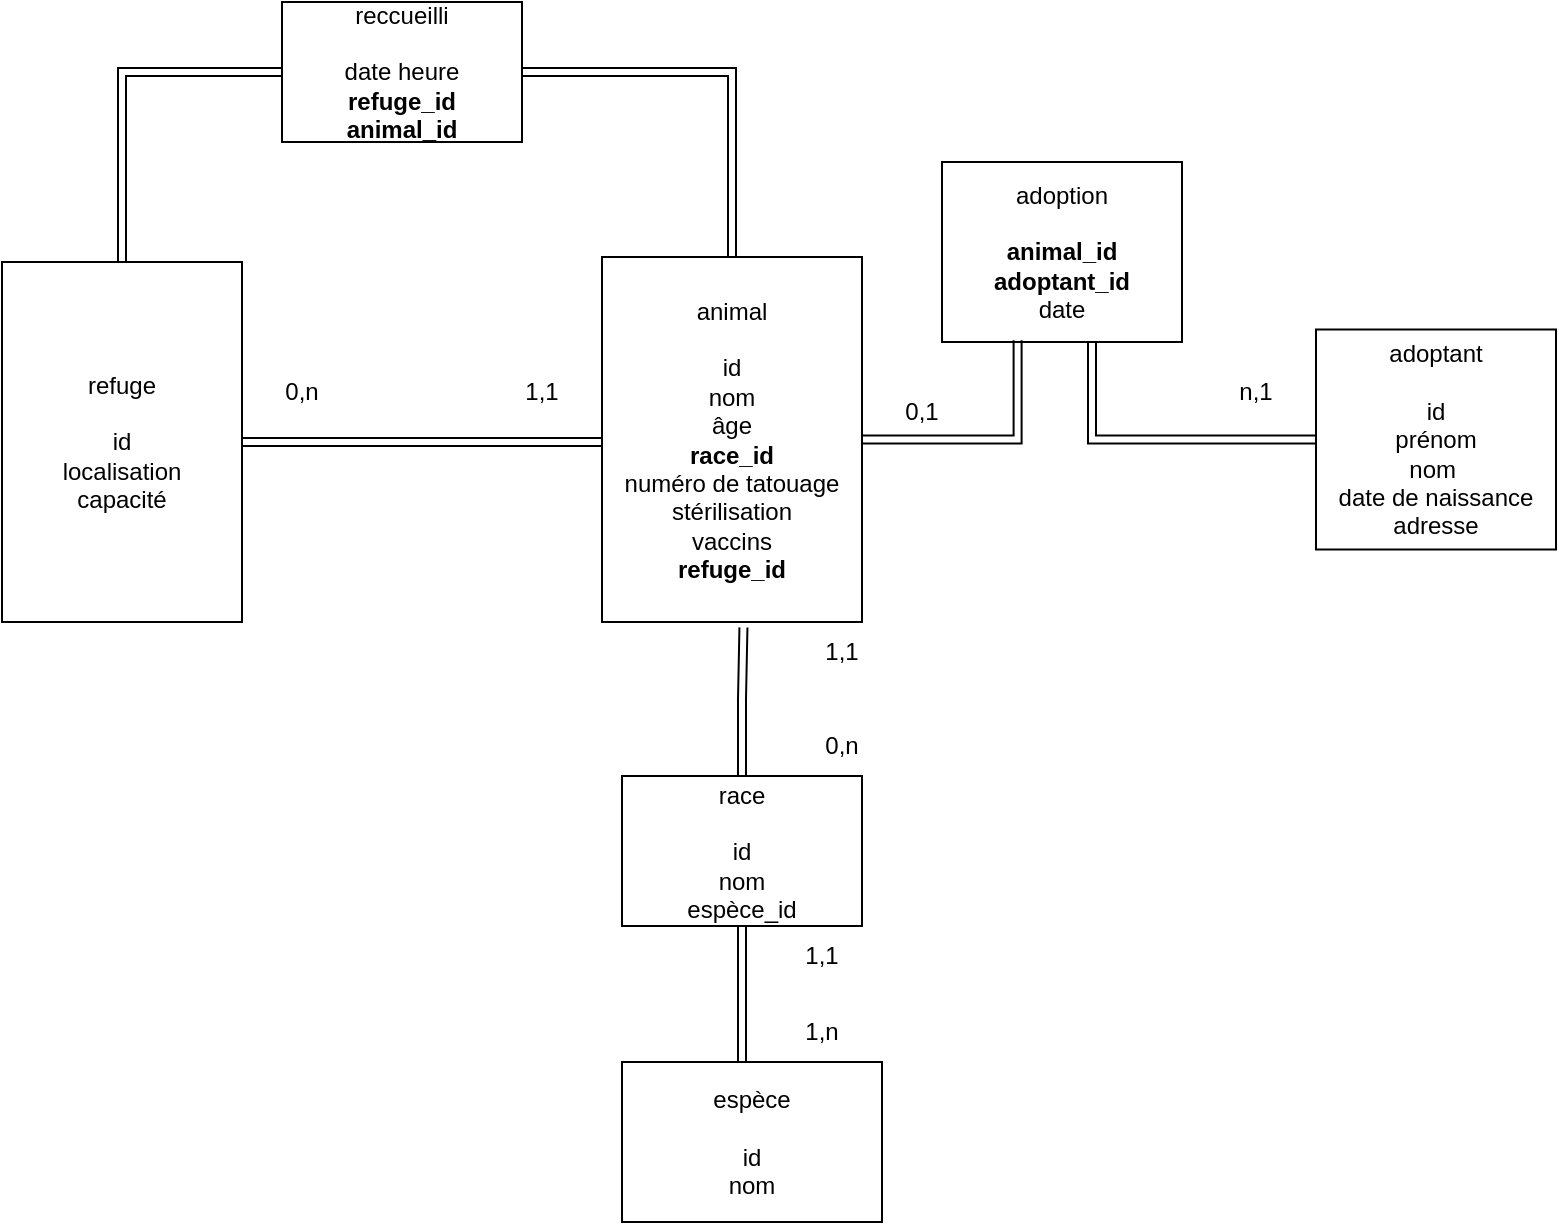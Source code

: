 <mxfile version="24.7.6">
  <diagram name="Page-1" id="1vea0BRkQrI_Xqs_IZSW">
    <mxGraphModel dx="1195" dy="578" grid="1" gridSize="10" guides="1" tooltips="1" connect="1" arrows="1" fold="1" page="1" pageScale="1" pageWidth="827" pageHeight="1169" math="0" shadow="0">
      <root>
        <mxCell id="0" />
        <mxCell id="1" parent="0" />
        <mxCell id="FokrrxvagGkeB40d7ynf-37" style="edgeStyle=orthogonalEdgeStyle;rounded=0;orthogonalLoop=1;jettySize=auto;html=1;entryX=1;entryY=0.5;entryDx=0;entryDy=0;exitX=0.5;exitY=0;exitDx=0;exitDy=0;shape=link;" edge="1" parent="1" source="FokrrxvagGkeB40d7ynf-1" target="FokrrxvagGkeB40d7ynf-25">
          <mxGeometry relative="1" as="geometry" />
        </mxCell>
        <mxCell id="FokrrxvagGkeB40d7ynf-1" value="animal&lt;div&gt;&lt;br&gt;&lt;/div&gt;&lt;div&gt;id&lt;/div&gt;&lt;div&gt;nom&lt;/div&gt;&lt;div&gt;âge&lt;/div&gt;&lt;div&gt;&lt;b&gt;race_id&lt;/b&gt;&lt;/div&gt;&lt;div&gt;numéro de tatouage&lt;/div&gt;&lt;div&gt;stérilisation&lt;/div&gt;&lt;div&gt;vaccins&lt;/div&gt;&lt;div&gt;&lt;b&gt;refuge_id&lt;/b&gt;&lt;/div&gt;" style="rounded=0;whiteSpace=wrap;html=1;" vertex="1" parent="1">
          <mxGeometry x="350" y="287.5" width="130" height="182.5" as="geometry" />
        </mxCell>
        <mxCell id="FokrrxvagGkeB40d7ynf-2" value="adoptant&lt;div&gt;&lt;br&gt;&lt;/div&gt;&lt;div&gt;id&lt;/div&gt;&lt;div&gt;prénom&lt;/div&gt;&lt;div&gt;nom&amp;nbsp;&lt;/div&gt;&lt;div&gt;date de naissance&lt;/div&gt;&lt;div&gt;adresse&lt;/div&gt;" style="rounded=0;whiteSpace=wrap;html=1;" vertex="1" parent="1">
          <mxGeometry x="707" y="323.75" width="120" height="110" as="geometry" />
        </mxCell>
        <mxCell id="FokrrxvagGkeB40d7ynf-11" value="espèce&lt;div&gt;&lt;br&gt;&lt;/div&gt;&lt;div&gt;id&lt;/div&gt;&lt;div&gt;nom&lt;/div&gt;" style="rounded=0;whiteSpace=wrap;html=1;" vertex="1" parent="1">
          <mxGeometry x="360" y="690" width="130" height="80" as="geometry" />
        </mxCell>
        <mxCell id="FokrrxvagGkeB40d7ynf-25" value="reccueilli&lt;div&gt;&lt;br&gt;&lt;div&gt;date heure&lt;/div&gt;&lt;/div&gt;&lt;div&gt;&lt;b&gt;refuge_id&lt;/b&gt;&lt;/div&gt;&lt;div&gt;&lt;b&gt;animal_id&lt;/b&gt;&lt;/div&gt;" style="rounded=0;whiteSpace=wrap;html=1;" vertex="1" parent="1">
          <mxGeometry x="190" y="160" width="120" height="70" as="geometry" />
        </mxCell>
        <mxCell id="FokrrxvagGkeB40d7ynf-28" value="adoption&lt;div&gt;&lt;br&gt;&lt;/div&gt;&lt;div&gt;&lt;b&gt;animal_id&lt;/b&gt;&lt;/div&gt;&lt;div&gt;&lt;b&gt;adoptant_id&lt;/b&gt;&lt;/div&gt;&lt;div&gt;date&lt;/div&gt;" style="rounded=0;whiteSpace=wrap;html=1;" vertex="1" parent="1">
          <mxGeometry x="520" y="240" width="120" height="90" as="geometry" />
        </mxCell>
        <mxCell id="FokrrxvagGkeB40d7ynf-29" style="edgeStyle=orthogonalEdgeStyle;rounded=0;orthogonalLoop=1;jettySize=auto;html=1;entryX=0.315;entryY=0.99;entryDx=0;entryDy=0;entryPerimeter=0;shape=link;" edge="1" parent="1" source="FokrrxvagGkeB40d7ynf-1" target="FokrrxvagGkeB40d7ynf-28">
          <mxGeometry relative="1" as="geometry" />
        </mxCell>
        <mxCell id="FokrrxvagGkeB40d7ynf-30" style="edgeStyle=orthogonalEdgeStyle;rounded=0;orthogonalLoop=1;jettySize=auto;html=1;entryX=0.625;entryY=1.006;entryDx=0;entryDy=0;entryPerimeter=0;shape=link;" edge="1" parent="1" source="FokrrxvagGkeB40d7ynf-2" target="FokrrxvagGkeB40d7ynf-28">
          <mxGeometry relative="1" as="geometry" />
        </mxCell>
        <mxCell id="FokrrxvagGkeB40d7ynf-38" style="edgeStyle=orthogonalEdgeStyle;rounded=0;orthogonalLoop=1;jettySize=auto;html=1;entryX=0;entryY=0.5;entryDx=0;entryDy=0;exitX=0.5;exitY=0;exitDx=0;exitDy=0;shape=link;" edge="1" parent="1" source="FokrrxvagGkeB40d7ynf-33" target="FokrrxvagGkeB40d7ynf-25">
          <mxGeometry relative="1" as="geometry" />
        </mxCell>
        <mxCell id="FokrrxvagGkeB40d7ynf-33" value="refuge&lt;div&gt;&lt;br&gt;&lt;/div&gt;&lt;div&gt;id&lt;/div&gt;&lt;div&gt;localisation&lt;/div&gt;&lt;div&gt;capacité&lt;/div&gt;" style="rounded=0;whiteSpace=wrap;html=1;" vertex="1" parent="1">
          <mxGeometry x="50" y="290" width="120" height="180" as="geometry" />
        </mxCell>
        <mxCell id="FokrrxvagGkeB40d7ynf-39" style="edgeStyle=orthogonalEdgeStyle;rounded=0;orthogonalLoop=1;jettySize=auto;html=1;shape=link;" edge="1" parent="1" source="FokrrxvagGkeB40d7ynf-33">
          <mxGeometry relative="1" as="geometry">
            <mxPoint x="350" y="380" as="targetPoint" />
          </mxGeometry>
        </mxCell>
        <mxCell id="FokrrxvagGkeB40d7ynf-42" value="0,n" style="text;strokeColor=none;align=center;fillColor=none;html=1;verticalAlign=middle;whiteSpace=wrap;rounded=0;" vertex="1" parent="1">
          <mxGeometry x="170" y="340" width="60" height="30" as="geometry" />
        </mxCell>
        <mxCell id="FokrrxvagGkeB40d7ynf-43" value="n,1" style="text;strokeColor=none;align=center;fillColor=none;html=1;verticalAlign=middle;whiteSpace=wrap;rounded=0;" vertex="1" parent="1">
          <mxGeometry x="647" y="340" width="60" height="30" as="geometry" />
        </mxCell>
        <mxCell id="FokrrxvagGkeB40d7ynf-44" value="1,n" style="text;strokeColor=none;align=center;fillColor=none;html=1;verticalAlign=middle;whiteSpace=wrap;rounded=0;" vertex="1" parent="1">
          <mxGeometry x="430" y="660" width="60" height="30" as="geometry" />
        </mxCell>
        <mxCell id="FokrrxvagGkeB40d7ynf-45" value="1,1" style="text;strokeColor=none;align=center;fillColor=none;html=1;verticalAlign=middle;whiteSpace=wrap;rounded=0;" vertex="1" parent="1">
          <mxGeometry x="290" y="340" width="60" height="30" as="geometry" />
        </mxCell>
        <mxCell id="FokrrxvagGkeB40d7ynf-46" value="1,1" style="text;strokeColor=none;align=center;fillColor=none;html=1;verticalAlign=middle;whiteSpace=wrap;rounded=0;" vertex="1" parent="1">
          <mxGeometry x="440" y="470" width="60" height="30" as="geometry" />
        </mxCell>
        <mxCell id="FokrrxvagGkeB40d7ynf-47" value="0,1" style="text;strokeColor=none;align=center;fillColor=none;html=1;verticalAlign=middle;whiteSpace=wrap;rounded=0;" vertex="1" parent="1">
          <mxGeometry x="480" y="350" width="60" height="30" as="geometry" />
        </mxCell>
        <mxCell id="FokrrxvagGkeB40d7ynf-52" style="edgeStyle=orthogonalEdgeStyle;rounded=0;orthogonalLoop=1;jettySize=auto;html=1;entryX=0.544;entryY=1.015;entryDx=0;entryDy=0;entryPerimeter=0;shape=link;" edge="1" parent="1" source="FokrrxvagGkeB40d7ynf-48" target="FokrrxvagGkeB40d7ynf-1">
          <mxGeometry relative="1" as="geometry">
            <mxPoint x="410" y="520" as="targetPoint" />
          </mxGeometry>
        </mxCell>
        <mxCell id="FokrrxvagGkeB40d7ynf-48" value="race&lt;div&gt;&lt;br&gt;&lt;/div&gt;&lt;div&gt;id&lt;/div&gt;&lt;div&gt;nom&lt;/div&gt;&lt;div&gt;espèce_id&lt;/div&gt;" style="rounded=0;whiteSpace=wrap;html=1;" vertex="1" parent="1">
          <mxGeometry x="360" y="547" width="120" height="75" as="geometry" />
        </mxCell>
        <mxCell id="FokrrxvagGkeB40d7ynf-49" style="edgeStyle=orthogonalEdgeStyle;rounded=0;orthogonalLoop=1;jettySize=auto;html=1;shape=link;" edge="1" parent="1" source="FokrrxvagGkeB40d7ynf-48">
          <mxGeometry relative="1" as="geometry">
            <mxPoint x="420" y="690" as="targetPoint" />
          </mxGeometry>
        </mxCell>
        <mxCell id="FokrrxvagGkeB40d7ynf-51" value="1,1" style="text;strokeColor=none;align=center;fillColor=none;html=1;verticalAlign=middle;whiteSpace=wrap;rounded=0;" vertex="1" parent="1">
          <mxGeometry x="430" y="622" width="60" height="30" as="geometry" />
        </mxCell>
        <mxCell id="FokrrxvagGkeB40d7ynf-53" value="0,n" style="text;strokeColor=none;align=center;fillColor=none;html=1;verticalAlign=middle;whiteSpace=wrap;rounded=0;" vertex="1" parent="1">
          <mxGeometry x="440" y="517" width="60" height="30" as="geometry" />
        </mxCell>
      </root>
    </mxGraphModel>
  </diagram>
</mxfile>
